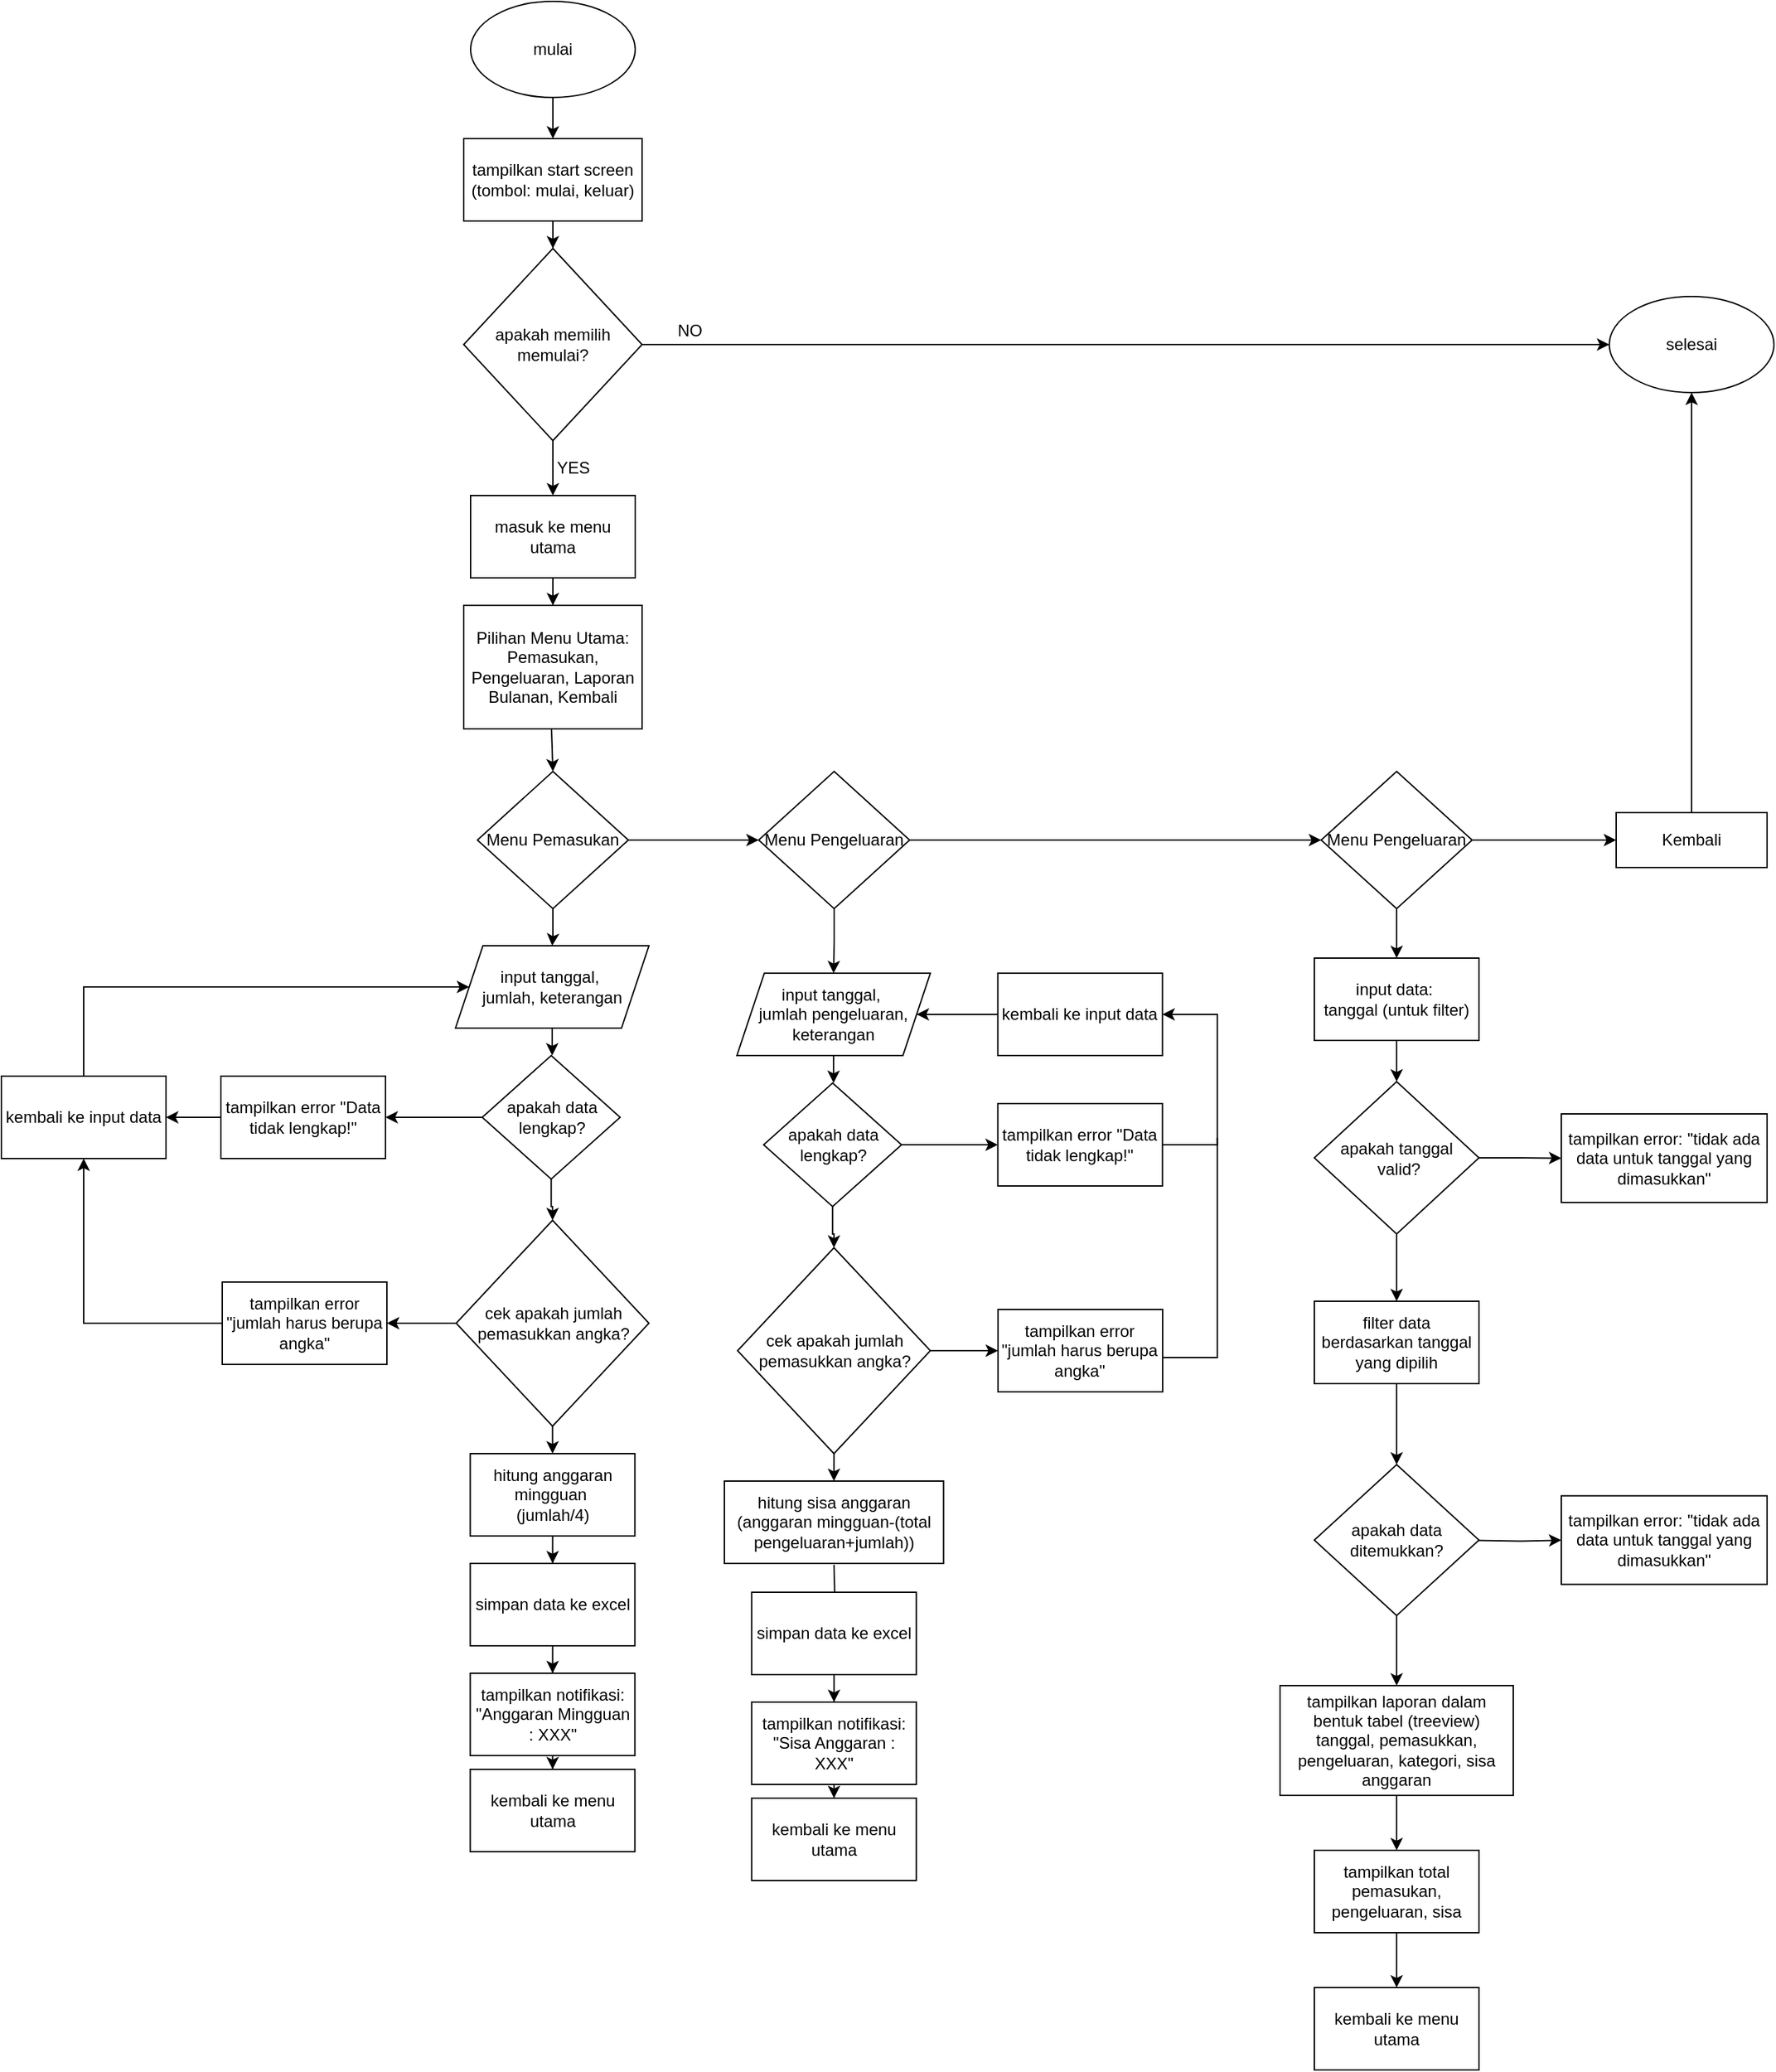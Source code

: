 <mxfile version="25.0.3">
  <diagram name="Page-1" id="LMiUluEqPKQMF0eDnGkF">
    <mxGraphModel dx="1723" dy="514" grid="1" gridSize="10" guides="1" tooltips="1" connect="1" arrows="1" fold="1" page="1" pageScale="1" pageWidth="850" pageHeight="1100" math="0" shadow="0">
      <root>
        <mxCell id="0" />
        <mxCell id="1" parent="0" />
        <mxCell id="Dw2VQppYvVU7_rb6V19i-4" style="edgeStyle=orthogonalEdgeStyle;rounded=0;orthogonalLoop=1;jettySize=auto;html=1;entryX=0.5;entryY=0;entryDx=0;entryDy=0;" edge="1" parent="1" source="Dw2VQppYvVU7_rb6V19i-1" target="Dw2VQppYvVU7_rb6V19i-3">
          <mxGeometry relative="1" as="geometry" />
        </mxCell>
        <mxCell id="Dw2VQppYvVU7_rb6V19i-1" value="mulai" style="ellipse;whiteSpace=wrap;html=1;" vertex="1" parent="1">
          <mxGeometry x="340" y="200" width="120" height="70" as="geometry" />
        </mxCell>
        <mxCell id="Dw2VQppYvVU7_rb6V19i-13" style="edgeStyle=orthogonalEdgeStyle;rounded=0;orthogonalLoop=1;jettySize=auto;html=1;entryX=0.5;entryY=0;entryDx=0;entryDy=0;" edge="1" parent="1" source="Dw2VQppYvVU7_rb6V19i-2" target="Dw2VQppYvVU7_rb6V19i-12">
          <mxGeometry relative="1" as="geometry" />
        </mxCell>
        <mxCell id="Dw2VQppYvVU7_rb6V19i-2" value="masuk ke menu utama" style="rounded=0;whiteSpace=wrap;html=1;" vertex="1" parent="1">
          <mxGeometry x="340" y="560" width="120" height="60" as="geometry" />
        </mxCell>
        <mxCell id="Dw2VQppYvVU7_rb6V19i-6" style="edgeStyle=orthogonalEdgeStyle;rounded=0;orthogonalLoop=1;jettySize=auto;html=1;entryX=0.5;entryY=0;entryDx=0;entryDy=0;" edge="1" parent="1" source="Dw2VQppYvVU7_rb6V19i-3" target="Dw2VQppYvVU7_rb6V19i-5">
          <mxGeometry relative="1" as="geometry" />
        </mxCell>
        <mxCell id="Dw2VQppYvVU7_rb6V19i-3" value="tampilkan start screen (tombol: mulai, keluar)" style="rounded=0;whiteSpace=wrap;html=1;" vertex="1" parent="1">
          <mxGeometry x="335" y="300" width="130" height="60" as="geometry" />
        </mxCell>
        <mxCell id="Dw2VQppYvVU7_rb6V19i-7" style="edgeStyle=orthogonalEdgeStyle;rounded=0;orthogonalLoop=1;jettySize=auto;html=1;entryX=0.5;entryY=0;entryDx=0;entryDy=0;" edge="1" parent="1" source="Dw2VQppYvVU7_rb6V19i-5" target="Dw2VQppYvVU7_rb6V19i-2">
          <mxGeometry relative="1" as="geometry">
            <mxPoint x="400" y="570" as="targetPoint" />
          </mxGeometry>
        </mxCell>
        <mxCell id="Dw2VQppYvVU7_rb6V19i-8" style="edgeStyle=orthogonalEdgeStyle;rounded=0;orthogonalLoop=1;jettySize=auto;html=1;" edge="1" parent="1" source="Dw2VQppYvVU7_rb6V19i-5" target="Dw2VQppYvVU7_rb6V19i-120">
          <mxGeometry relative="1" as="geometry">
            <mxPoint x="550" y="450" as="targetPoint" />
          </mxGeometry>
        </mxCell>
        <mxCell id="Dw2VQppYvVU7_rb6V19i-5" value="apakah memilih memulai?" style="rhombus;whiteSpace=wrap;html=1;" vertex="1" parent="1">
          <mxGeometry x="335" y="380" width="130" height="140" as="geometry" />
        </mxCell>
        <mxCell id="Dw2VQppYvVU7_rb6V19i-10" value="YES" style="text;html=1;align=center;verticalAlign=middle;whiteSpace=wrap;rounded=0;" vertex="1" parent="1">
          <mxGeometry x="385" y="525" width="60" height="30" as="geometry" />
        </mxCell>
        <mxCell id="Dw2VQppYvVU7_rb6V19i-11" value="NO" style="text;html=1;align=center;verticalAlign=middle;whiteSpace=wrap;rounded=0;" vertex="1" parent="1">
          <mxGeometry x="470" y="425" width="60" height="30" as="geometry" />
        </mxCell>
        <mxCell id="Dw2VQppYvVU7_rb6V19i-12" value="Pilihan Menu Utama:&lt;div&gt;Pemasukan, Pengeluaran, Laporan Bulanan, Kembali&lt;/div&gt;" style="rounded=0;whiteSpace=wrap;html=1;" vertex="1" parent="1">
          <mxGeometry x="335" y="640" width="130" height="90" as="geometry" />
        </mxCell>
        <mxCell id="Dw2VQppYvVU7_rb6V19i-17" value="" style="endArrow=classic;html=1;rounded=0;entryX=0.5;entryY=0;entryDx=0;entryDy=0;" edge="1" parent="1" target="Dw2VQppYvVU7_rb6V19i-113">
          <mxGeometry width="50" height="50" relative="1" as="geometry">
            <mxPoint x="399" y="730" as="sourcePoint" />
            <mxPoint x="399" y="770" as="targetPoint" />
          </mxGeometry>
        </mxCell>
        <mxCell id="Dw2VQppYvVU7_rb6V19i-25" style="edgeStyle=orthogonalEdgeStyle;rounded=0;orthogonalLoop=1;jettySize=auto;html=1;exitX=0.5;exitY=1;exitDx=0;exitDy=0;" edge="1" parent="1" source="Dw2VQppYvVU7_rb6V19i-113" target="Dw2VQppYvVU7_rb6V19i-26">
          <mxGeometry relative="1" as="geometry">
            <mxPoint x="399" y="888" as="targetPoint" />
            <mxPoint x="399.0" y="848" as="sourcePoint" />
          </mxGeometry>
        </mxCell>
        <mxCell id="Dw2VQppYvVU7_rb6V19i-121" style="edgeStyle=orthogonalEdgeStyle;rounded=0;orthogonalLoop=1;jettySize=auto;html=1;entryX=0.5;entryY=1;entryDx=0;entryDy=0;" edge="1" parent="1" source="Dw2VQppYvVU7_rb6V19i-22" target="Dw2VQppYvVU7_rb6V19i-120">
          <mxGeometry relative="1" as="geometry" />
        </mxCell>
        <mxCell id="Dw2VQppYvVU7_rb6V19i-22" value="Kembali" style="rounded=0;whiteSpace=wrap;html=1;" vertex="1" parent="1">
          <mxGeometry x="1175" y="791" width="110" height="40" as="geometry" />
        </mxCell>
        <mxCell id="Dw2VQppYvVU7_rb6V19i-91" style="edgeStyle=orthogonalEdgeStyle;rounded=0;orthogonalLoop=1;jettySize=auto;html=1;exitX=0.5;exitY=1;exitDx=0;exitDy=0;" edge="1" parent="1" source="Dw2VQppYvVU7_rb6V19i-117" target="Dw2VQppYvVU7_rb6V19i-90">
          <mxGeometry relative="1" as="geometry">
            <mxPoint x="1015" y="867" as="sourcePoint" />
          </mxGeometry>
        </mxCell>
        <mxCell id="Dw2VQppYvVU7_rb6V19i-27" style="edgeStyle=orthogonalEdgeStyle;rounded=0;orthogonalLoop=1;jettySize=auto;html=1;" edge="1" parent="1" source="Dw2VQppYvVU7_rb6V19i-26" target="Dw2VQppYvVU7_rb6V19i-29">
          <mxGeometry relative="1" as="geometry">
            <mxPoint x="399.5" y="1008" as="targetPoint" />
          </mxGeometry>
        </mxCell>
        <mxCell id="Dw2VQppYvVU7_rb6V19i-26" value="input tanggal,&amp;nbsp;&lt;div&gt;jumlah, keterangan&lt;/div&gt;" style="shape=parallelogram;perimeter=parallelogramPerimeter;whiteSpace=wrap;html=1;fixedSize=1;" vertex="1" parent="1">
          <mxGeometry x="329" y="888" width="141" height="60" as="geometry" />
        </mxCell>
        <mxCell id="Dw2VQppYvVU7_rb6V19i-30" style="edgeStyle=orthogonalEdgeStyle;rounded=0;orthogonalLoop=1;jettySize=auto;html=1;" edge="1" parent="1" source="Dw2VQppYvVU7_rb6V19i-29" target="Dw2VQppYvVU7_rb6V19i-31">
          <mxGeometry relative="1" as="geometry">
            <mxPoint x="399.5" y="1098" as="targetPoint" />
          </mxGeometry>
        </mxCell>
        <mxCell id="Dw2VQppYvVU7_rb6V19i-40" style="edgeStyle=orthogonalEdgeStyle;rounded=0;orthogonalLoop=1;jettySize=auto;html=1;" edge="1" parent="1" source="Dw2VQppYvVU7_rb6V19i-29" target="Dw2VQppYvVU7_rb6V19i-41">
          <mxGeometry relative="1" as="geometry">
            <mxPoint x="290" y="1013" as="targetPoint" />
          </mxGeometry>
        </mxCell>
        <mxCell id="Dw2VQppYvVU7_rb6V19i-29" value="apakah data lengkap?" style="rhombus;whiteSpace=wrap;html=1;" vertex="1" parent="1">
          <mxGeometry x="348.5" y="968" width="100.5" height="90" as="geometry" />
        </mxCell>
        <mxCell id="Dw2VQppYvVU7_rb6V19i-32" style="edgeStyle=orthogonalEdgeStyle;rounded=0;orthogonalLoop=1;jettySize=auto;html=1;" edge="1" parent="1" source="Dw2VQppYvVU7_rb6V19i-31" target="Dw2VQppYvVU7_rb6V19i-33">
          <mxGeometry relative="1" as="geometry">
            <mxPoint x="399.75" y="1288" as="targetPoint" />
          </mxGeometry>
        </mxCell>
        <mxCell id="Dw2VQppYvVU7_rb6V19i-44" style="edgeStyle=orthogonalEdgeStyle;rounded=0;orthogonalLoop=1;jettySize=auto;html=1;" edge="1" parent="1" source="Dw2VQppYvVU7_rb6V19i-31" target="Dw2VQppYvVU7_rb6V19i-45">
          <mxGeometry relative="1" as="geometry">
            <mxPoint x="260" y="1163" as="targetPoint" />
          </mxGeometry>
        </mxCell>
        <mxCell id="Dw2VQppYvVU7_rb6V19i-31" value="cek apakah jumlah pemasukkan angka?" style="rhombus;whiteSpace=wrap;html=1;" vertex="1" parent="1">
          <mxGeometry x="329.5" y="1088" width="140.5" height="150" as="geometry" />
        </mxCell>
        <mxCell id="Dw2VQppYvVU7_rb6V19i-34" style="edgeStyle=orthogonalEdgeStyle;rounded=0;orthogonalLoop=1;jettySize=auto;html=1;" edge="1" parent="1" source="Dw2VQppYvVU7_rb6V19i-33" target="Dw2VQppYvVU7_rb6V19i-35">
          <mxGeometry relative="1" as="geometry">
            <mxPoint x="399.75" y="1368" as="targetPoint" />
          </mxGeometry>
        </mxCell>
        <mxCell id="Dw2VQppYvVU7_rb6V19i-33" value="hitung anggaran mingguan&amp;nbsp;&lt;div&gt;(jumlah/4)&lt;/div&gt;" style="rounded=0;whiteSpace=wrap;html=1;" vertex="1" parent="1">
          <mxGeometry x="339.75" y="1258" width="120" height="60" as="geometry" />
        </mxCell>
        <mxCell id="Dw2VQppYvVU7_rb6V19i-36" style="edgeStyle=orthogonalEdgeStyle;rounded=0;orthogonalLoop=1;jettySize=auto;html=1;" edge="1" parent="1" source="Dw2VQppYvVU7_rb6V19i-35" target="Dw2VQppYvVU7_rb6V19i-37">
          <mxGeometry relative="1" as="geometry">
            <mxPoint x="399.75" y="1448" as="targetPoint" />
          </mxGeometry>
        </mxCell>
        <mxCell id="Dw2VQppYvVU7_rb6V19i-35" value="simpan data ke excel" style="rounded=0;whiteSpace=wrap;html=1;" vertex="1" parent="1">
          <mxGeometry x="339.75" y="1338" width="120" height="60" as="geometry" />
        </mxCell>
        <mxCell id="Dw2VQppYvVU7_rb6V19i-38" style="edgeStyle=orthogonalEdgeStyle;rounded=0;orthogonalLoop=1;jettySize=auto;html=1;" edge="1" parent="1" source="Dw2VQppYvVU7_rb6V19i-37" target="Dw2VQppYvVU7_rb6V19i-39">
          <mxGeometry relative="1" as="geometry">
            <mxPoint x="399.75" y="1518" as="targetPoint" />
          </mxGeometry>
        </mxCell>
        <mxCell id="Dw2VQppYvVU7_rb6V19i-37" value="tampilkan notifikasi: &quot;Anggaran Mingguan : XXX&quot;" style="rounded=0;whiteSpace=wrap;html=1;" vertex="1" parent="1">
          <mxGeometry x="339.75" y="1418" width="120" height="60" as="geometry" />
        </mxCell>
        <mxCell id="Dw2VQppYvVU7_rb6V19i-39" value="kembali ke menu utama" style="rounded=0;whiteSpace=wrap;html=1;" vertex="1" parent="1">
          <mxGeometry x="339.75" y="1488" width="120" height="60" as="geometry" />
        </mxCell>
        <mxCell id="Dw2VQppYvVU7_rb6V19i-42" style="edgeStyle=orthogonalEdgeStyle;rounded=0;orthogonalLoop=1;jettySize=auto;html=1;" edge="1" parent="1" source="Dw2VQppYvVU7_rb6V19i-41" target="Dw2VQppYvVU7_rb6V19i-43">
          <mxGeometry relative="1" as="geometry">
            <mxPoint x="110" y="1013" as="targetPoint" />
          </mxGeometry>
        </mxCell>
        <mxCell id="Dw2VQppYvVU7_rb6V19i-41" value="tampilkan error &quot;Data tidak lengkap!&quot;" style="rounded=0;whiteSpace=wrap;html=1;" vertex="1" parent="1">
          <mxGeometry x="158" y="983" width="120" height="60" as="geometry" />
        </mxCell>
        <mxCell id="Dw2VQppYvVU7_rb6V19i-50" style="edgeStyle=orthogonalEdgeStyle;rounded=0;orthogonalLoop=1;jettySize=auto;html=1;entryX=0;entryY=0.5;entryDx=0;entryDy=0;" edge="1" parent="1" source="Dw2VQppYvVU7_rb6V19i-43" target="Dw2VQppYvVU7_rb6V19i-26">
          <mxGeometry relative="1" as="geometry">
            <mxPoint x="110" y="848" as="targetPoint" />
            <Array as="points">
              <mxPoint x="58" y="918" />
            </Array>
          </mxGeometry>
        </mxCell>
        <mxCell id="Dw2VQppYvVU7_rb6V19i-43" value="kembali ke input data" style="rounded=0;whiteSpace=wrap;html=1;" vertex="1" parent="1">
          <mxGeometry x="-2" y="983" width="120" height="60" as="geometry" />
        </mxCell>
        <mxCell id="Dw2VQppYvVU7_rb6V19i-46" style="edgeStyle=orthogonalEdgeStyle;rounded=0;orthogonalLoop=1;jettySize=auto;html=1;entryX=0.5;entryY=1;entryDx=0;entryDy=0;" edge="1" parent="1" source="Dw2VQppYvVU7_rb6V19i-45" target="Dw2VQppYvVU7_rb6V19i-43">
          <mxGeometry relative="1" as="geometry">
            <mxPoint x="130" y="1163" as="targetPoint" />
          </mxGeometry>
        </mxCell>
        <mxCell id="Dw2VQppYvVU7_rb6V19i-45" value="tampilkan error &quot;jumlah harus berupa angka&quot;" style="rounded=0;whiteSpace=wrap;html=1;" vertex="1" parent="1">
          <mxGeometry x="159" y="1133" width="120" height="60" as="geometry" />
        </mxCell>
        <mxCell id="Dw2VQppYvVU7_rb6V19i-51" style="edgeStyle=orthogonalEdgeStyle;rounded=0;orthogonalLoop=1;jettySize=auto;html=1;" edge="1" parent="1" target="Dw2VQppYvVU7_rb6V19i-53" source="Dw2VQppYvVU7_rb6V19i-115">
          <mxGeometry relative="1" as="geometry">
            <mxPoint x="606.12" y="908" as="targetPoint" />
            <mxPoint x="606.12" y="868" as="sourcePoint" />
          </mxGeometry>
        </mxCell>
        <mxCell id="Dw2VQppYvVU7_rb6V19i-52" style="edgeStyle=orthogonalEdgeStyle;rounded=0;orthogonalLoop=1;jettySize=auto;html=1;" edge="1" parent="1" source="Dw2VQppYvVU7_rb6V19i-53" target="Dw2VQppYvVU7_rb6V19i-56">
          <mxGeometry relative="1" as="geometry">
            <mxPoint x="604.62" y="1028" as="targetPoint" />
          </mxGeometry>
        </mxCell>
        <mxCell id="Dw2VQppYvVU7_rb6V19i-53" value="input tanggal,&amp;nbsp;&lt;div&gt;jumlah pengeluaran, keterangan&lt;/div&gt;" style="shape=parallelogram;perimeter=parallelogramPerimeter;whiteSpace=wrap;html=1;fixedSize=1;" vertex="1" parent="1">
          <mxGeometry x="534.12" y="908" width="141" height="60" as="geometry" />
        </mxCell>
        <mxCell id="Dw2VQppYvVU7_rb6V19i-54" style="edgeStyle=orthogonalEdgeStyle;rounded=0;orthogonalLoop=1;jettySize=auto;html=1;" edge="1" parent="1" source="Dw2VQppYvVU7_rb6V19i-56" target="Dw2VQppYvVU7_rb6V19i-59">
          <mxGeometry relative="1" as="geometry">
            <mxPoint x="604.62" y="1118" as="targetPoint" />
          </mxGeometry>
        </mxCell>
        <mxCell id="Dw2VQppYvVU7_rb6V19i-84" style="edgeStyle=orthogonalEdgeStyle;rounded=0;orthogonalLoop=1;jettySize=auto;html=1;exitX=1;exitY=0.5;exitDx=0;exitDy=0;" edge="1" parent="1" source="Dw2VQppYvVU7_rb6V19i-56" target="Dw2VQppYvVU7_rb6V19i-81">
          <mxGeometry relative="1" as="geometry">
            <mxPoint x="671.034" y="1033.077" as="sourcePoint" />
          </mxGeometry>
        </mxCell>
        <mxCell id="Dw2VQppYvVU7_rb6V19i-56" value="apakah data lengkap?" style="rhombus;whiteSpace=wrap;html=1;" vertex="1" parent="1">
          <mxGeometry x="553.62" y="988" width="100.5" height="90" as="geometry" />
        </mxCell>
        <mxCell id="Dw2VQppYvVU7_rb6V19i-57" style="edgeStyle=orthogonalEdgeStyle;rounded=0;orthogonalLoop=1;jettySize=auto;html=1;" edge="1" parent="1" source="Dw2VQppYvVU7_rb6V19i-59" target="Dw2VQppYvVU7_rb6V19i-61">
          <mxGeometry relative="1" as="geometry">
            <mxPoint x="604.87" y="1308" as="targetPoint" />
          </mxGeometry>
        </mxCell>
        <mxCell id="Dw2VQppYvVU7_rb6V19i-85" style="edgeStyle=orthogonalEdgeStyle;rounded=0;orthogonalLoop=1;jettySize=auto;html=1;exitX=1;exitY=0.5;exitDx=0;exitDy=0;" edge="1" parent="1" source="Dw2VQppYvVU7_rb6V19i-59" target="Dw2VQppYvVU7_rb6V19i-82">
          <mxGeometry relative="1" as="geometry">
            <mxPoint x="704.62" y="1258" as="sourcePoint" />
          </mxGeometry>
        </mxCell>
        <mxCell id="Dw2VQppYvVU7_rb6V19i-59" value="cek apakah jumlah pemasukkan angka?" style="rhombus;whiteSpace=wrap;html=1;" vertex="1" parent="1">
          <mxGeometry x="534.62" y="1108" width="140.5" height="150" as="geometry" />
        </mxCell>
        <mxCell id="Dw2VQppYvVU7_rb6V19i-60" style="edgeStyle=orthogonalEdgeStyle;rounded=0;orthogonalLoop=1;jettySize=auto;html=1;" edge="1" parent="1" target="Dw2VQppYvVU7_rb6V19i-63">
          <mxGeometry relative="1" as="geometry">
            <mxPoint x="604.87" y="1389" as="targetPoint" />
            <mxPoint x="604.893" y="1339" as="sourcePoint" />
          </mxGeometry>
        </mxCell>
        <mxCell id="Dw2VQppYvVU7_rb6V19i-61" value="hitung sisa anggaran (anggaran mingguan-(total pengeluaran+jumlah))" style="rounded=0;whiteSpace=wrap;html=1;" vertex="1" parent="1">
          <mxGeometry x="525.0" y="1278" width="159.75" height="60" as="geometry" />
        </mxCell>
        <mxCell id="Dw2VQppYvVU7_rb6V19i-62" style="edgeStyle=orthogonalEdgeStyle;rounded=0;orthogonalLoop=1;jettySize=auto;html=1;" edge="1" parent="1" source="Dw2VQppYvVU7_rb6V19i-63" target="Dw2VQppYvVU7_rb6V19i-65">
          <mxGeometry relative="1" as="geometry">
            <mxPoint x="604.87" y="1469" as="targetPoint" />
          </mxGeometry>
        </mxCell>
        <mxCell id="Dw2VQppYvVU7_rb6V19i-63" value="simpan data ke excel" style="rounded=0;whiteSpace=wrap;html=1;" vertex="1" parent="1">
          <mxGeometry x="544.87" y="1359" width="120" height="60" as="geometry" />
        </mxCell>
        <mxCell id="Dw2VQppYvVU7_rb6V19i-64" style="edgeStyle=orthogonalEdgeStyle;rounded=0;orthogonalLoop=1;jettySize=auto;html=1;" edge="1" parent="1" source="Dw2VQppYvVU7_rb6V19i-65" target="Dw2VQppYvVU7_rb6V19i-66">
          <mxGeometry relative="1" as="geometry">
            <mxPoint x="604.87" y="1539" as="targetPoint" />
          </mxGeometry>
        </mxCell>
        <mxCell id="Dw2VQppYvVU7_rb6V19i-65" value="tampilkan notifikasi: &quot;Sisa Anggaran : XXX&quot;" style="rounded=0;whiteSpace=wrap;html=1;" vertex="1" parent="1">
          <mxGeometry x="544.87" y="1439" width="120" height="60" as="geometry" />
        </mxCell>
        <mxCell id="Dw2VQppYvVU7_rb6V19i-66" value="kembali ke menu utama" style="rounded=0;whiteSpace=wrap;html=1;" vertex="1" parent="1">
          <mxGeometry x="544.87" y="1509" width="120" height="60" as="geometry" />
        </mxCell>
        <mxCell id="Dw2VQppYvVU7_rb6V19i-86" style="edgeStyle=orthogonalEdgeStyle;rounded=0;orthogonalLoop=1;jettySize=auto;html=1;entryX=1;entryY=0.5;entryDx=0;entryDy=0;" edge="1" parent="1" source="Dw2VQppYvVU7_rb6V19i-81" target="Dw2VQppYvVU7_rb6V19i-83">
          <mxGeometry relative="1" as="geometry">
            <mxPoint x="904.3" y="1288.0" as="targetPoint" />
            <Array as="points">
              <mxPoint x="884.3" y="1033" />
              <mxPoint x="884.3" y="938" />
            </Array>
          </mxGeometry>
        </mxCell>
        <mxCell id="Dw2VQppYvVU7_rb6V19i-81" value="tampilkan error &quot;Data tidak lengkap!&quot;" style="rounded=0;whiteSpace=wrap;html=1;" vertex="1" parent="1">
          <mxGeometry x="724.3" y="1003" width="120" height="60" as="geometry" />
        </mxCell>
        <mxCell id="Dw2VQppYvVU7_rb6V19i-82" value="tampilkan error &quot;jumlah harus berupa angka&quot;" style="rounded=0;whiteSpace=wrap;html=1;" vertex="1" parent="1">
          <mxGeometry x="724.43" y="1153" width="120" height="60" as="geometry" />
        </mxCell>
        <mxCell id="Dw2VQppYvVU7_rb6V19i-83" value="kembali ke input data" style="rounded=0;whiteSpace=wrap;html=1;" vertex="1" parent="1">
          <mxGeometry x="724.3" y="908" width="120" height="60" as="geometry" />
        </mxCell>
        <mxCell id="Dw2VQppYvVU7_rb6V19i-88" value="" style="endArrow=none;html=1;rounded=0;" edge="1" parent="1">
          <mxGeometry width="50" height="50" relative="1" as="geometry">
            <mxPoint x="844.3" y="1188" as="sourcePoint" />
            <mxPoint x="884.3" y="1028" as="targetPoint" />
            <Array as="points">
              <mxPoint x="884.3" y="1188" />
            </Array>
          </mxGeometry>
        </mxCell>
        <mxCell id="Dw2VQppYvVU7_rb6V19i-89" value="" style="endArrow=classic;html=1;rounded=0;entryX=1;entryY=0.5;entryDx=0;entryDy=0;" edge="1" parent="1" target="Dw2VQppYvVU7_rb6V19i-53">
          <mxGeometry width="50" height="50" relative="1" as="geometry">
            <mxPoint x="724.3" y="938" as="sourcePoint" />
            <mxPoint x="704.8" y="938.0" as="targetPoint" />
          </mxGeometry>
        </mxCell>
        <mxCell id="Dw2VQppYvVU7_rb6V19i-94" style="edgeStyle=orthogonalEdgeStyle;rounded=0;orthogonalLoop=1;jettySize=auto;html=1;" edge="1" parent="1" source="Dw2VQppYvVU7_rb6V19i-90" target="Dw2VQppYvVU7_rb6V19i-95">
          <mxGeometry relative="1" as="geometry">
            <mxPoint x="1015.0" y="987.0" as="targetPoint" />
          </mxGeometry>
        </mxCell>
        <mxCell id="Dw2VQppYvVU7_rb6V19i-90" value="input data:&amp;nbsp;&lt;div&gt;tanggal (untuk filter)&lt;/div&gt;" style="rounded=0;whiteSpace=wrap;html=1;" vertex="1" parent="1">
          <mxGeometry x="955" y="897" width="120" height="60" as="geometry" />
        </mxCell>
        <mxCell id="Dw2VQppYvVU7_rb6V19i-97" value="" style="edgeStyle=orthogonalEdgeStyle;rounded=0;orthogonalLoop=1;jettySize=auto;html=1;" edge="1" parent="1" source="Dw2VQppYvVU7_rb6V19i-95" target="Dw2VQppYvVU7_rb6V19i-96">
          <mxGeometry relative="1" as="geometry" />
        </mxCell>
        <mxCell id="Dw2VQppYvVU7_rb6V19i-109" value="" style="edgeStyle=orthogonalEdgeStyle;rounded=0;orthogonalLoop=1;jettySize=auto;html=1;" edge="1" parent="1" source="Dw2VQppYvVU7_rb6V19i-95" target="Dw2VQppYvVU7_rb6V19i-108">
          <mxGeometry relative="1" as="geometry" />
        </mxCell>
        <mxCell id="Dw2VQppYvVU7_rb6V19i-95" value="apakah tanggal&lt;div&gt;&amp;nbsp;valid?&lt;/div&gt;" style="rhombus;whiteSpace=wrap;html=1;" vertex="1" parent="1">
          <mxGeometry x="955" y="987" width="120" height="111" as="geometry" />
        </mxCell>
        <mxCell id="Dw2VQppYvVU7_rb6V19i-99" value="" style="edgeStyle=orthogonalEdgeStyle;rounded=0;orthogonalLoop=1;jettySize=auto;html=1;" edge="1" parent="1" source="Dw2VQppYvVU7_rb6V19i-96" target="Dw2VQppYvVU7_rb6V19i-98">
          <mxGeometry relative="1" as="geometry" />
        </mxCell>
        <mxCell id="Dw2VQppYvVU7_rb6V19i-96" value="filter data berdasarkan tanggal yang dipilih" style="whiteSpace=wrap;html=1;" vertex="1" parent="1">
          <mxGeometry x="955" y="1147" width="120" height="60" as="geometry" />
        </mxCell>
        <mxCell id="Dw2VQppYvVU7_rb6V19i-101" value="" style="edgeStyle=orthogonalEdgeStyle;rounded=0;orthogonalLoop=1;jettySize=auto;html=1;" edge="1" parent="1" source="Dw2VQppYvVU7_rb6V19i-98" target="Dw2VQppYvVU7_rb6V19i-100">
          <mxGeometry relative="1" as="geometry" />
        </mxCell>
        <mxCell id="Dw2VQppYvVU7_rb6V19i-98" value="apakah data ditemukkan?" style="rhombus;whiteSpace=wrap;html=1;" vertex="1" parent="1">
          <mxGeometry x="955" y="1266" width="120" height="110" as="geometry" />
        </mxCell>
        <mxCell id="Dw2VQppYvVU7_rb6V19i-103" value="" style="edgeStyle=orthogonalEdgeStyle;rounded=0;orthogonalLoop=1;jettySize=auto;html=1;" edge="1" parent="1" source="Dw2VQppYvVU7_rb6V19i-100" target="Dw2VQppYvVU7_rb6V19i-102">
          <mxGeometry relative="1" as="geometry" />
        </mxCell>
        <mxCell id="Dw2VQppYvVU7_rb6V19i-100" value="tampilkan laporan dalam bentuk tabel (treeview)&lt;div&gt;tanggal, pemasukkan, pengeluaran, kategori, sisa anggaran&lt;/div&gt;" style="whiteSpace=wrap;html=1;" vertex="1" parent="1">
          <mxGeometry x="930" y="1427" width="170" height="80" as="geometry" />
        </mxCell>
        <mxCell id="Dw2VQppYvVU7_rb6V19i-105" value="" style="edgeStyle=orthogonalEdgeStyle;rounded=0;orthogonalLoop=1;jettySize=auto;html=1;" edge="1" parent="1" source="Dw2VQppYvVU7_rb6V19i-102" target="Dw2VQppYvVU7_rb6V19i-104">
          <mxGeometry relative="1" as="geometry" />
        </mxCell>
        <mxCell id="Dw2VQppYvVU7_rb6V19i-102" value="tampilkan total pemasukan, pengeluaran, sisa" style="whiteSpace=wrap;html=1;" vertex="1" parent="1">
          <mxGeometry x="955" y="1547" width="120" height="60" as="geometry" />
        </mxCell>
        <mxCell id="Dw2VQppYvVU7_rb6V19i-104" value="kembali ke menu utama" style="whiteSpace=wrap;html=1;" vertex="1" parent="1">
          <mxGeometry x="955" y="1647" width="120" height="60" as="geometry" />
        </mxCell>
        <mxCell id="Dw2VQppYvVU7_rb6V19i-108" value="tampilkan error: &quot;tidak ada data untuk tanggal yang dimasukkan&quot;" style="whiteSpace=wrap;html=1;" vertex="1" parent="1">
          <mxGeometry x="1135" y="1010.5" width="150" height="64.5" as="geometry" />
        </mxCell>
        <mxCell id="Dw2VQppYvVU7_rb6V19i-110" value="" style="edgeStyle=orthogonalEdgeStyle;rounded=0;orthogonalLoop=1;jettySize=auto;html=1;" edge="1" parent="1" target="Dw2VQppYvVU7_rb6V19i-111">
          <mxGeometry relative="1" as="geometry">
            <mxPoint x="1075" y="1321.25" as="sourcePoint" />
          </mxGeometry>
        </mxCell>
        <mxCell id="Dw2VQppYvVU7_rb6V19i-111" value="tampilkan error: &quot;tidak ada data untuk tanggal yang dimasukkan&quot;" style="whiteSpace=wrap;html=1;" vertex="1" parent="1">
          <mxGeometry x="1135" y="1288.75" width="150" height="64.5" as="geometry" />
        </mxCell>
        <mxCell id="Dw2VQppYvVU7_rb6V19i-116" value="" style="edgeStyle=orthogonalEdgeStyle;rounded=0;orthogonalLoop=1;jettySize=auto;html=1;" edge="1" parent="1" source="Dw2VQppYvVU7_rb6V19i-113" target="Dw2VQppYvVU7_rb6V19i-115">
          <mxGeometry relative="1" as="geometry" />
        </mxCell>
        <mxCell id="Dw2VQppYvVU7_rb6V19i-113" value="Menu Pemasukan" style="rhombus;whiteSpace=wrap;html=1;" vertex="1" parent="1">
          <mxGeometry x="345" y="761" width="110" height="100" as="geometry" />
        </mxCell>
        <mxCell id="Dw2VQppYvVU7_rb6V19i-118" value="" style="edgeStyle=orthogonalEdgeStyle;rounded=0;orthogonalLoop=1;jettySize=auto;html=1;" edge="1" parent="1" source="Dw2VQppYvVU7_rb6V19i-115" target="Dw2VQppYvVU7_rb6V19i-117">
          <mxGeometry relative="1" as="geometry" />
        </mxCell>
        <mxCell id="Dw2VQppYvVU7_rb6V19i-115" value="Menu Pengeluaran" style="rhombus;whiteSpace=wrap;html=1;" vertex="1" parent="1">
          <mxGeometry x="550" y="761" width="110" height="100" as="geometry" />
        </mxCell>
        <mxCell id="Dw2VQppYvVU7_rb6V19i-119" value="" style="edgeStyle=orthogonalEdgeStyle;rounded=0;orthogonalLoop=1;jettySize=auto;html=1;" edge="1" parent="1" source="Dw2VQppYvVU7_rb6V19i-117" target="Dw2VQppYvVU7_rb6V19i-22">
          <mxGeometry relative="1" as="geometry" />
        </mxCell>
        <mxCell id="Dw2VQppYvVU7_rb6V19i-117" value="Menu Pengeluaran" style="rhombus;whiteSpace=wrap;html=1;" vertex="1" parent="1">
          <mxGeometry x="960" y="761" width="110" height="100" as="geometry" />
        </mxCell>
        <mxCell id="Dw2VQppYvVU7_rb6V19i-120" value="selesai" style="ellipse;whiteSpace=wrap;html=1;" vertex="1" parent="1">
          <mxGeometry x="1170" y="415" width="120" height="70" as="geometry" />
        </mxCell>
      </root>
    </mxGraphModel>
  </diagram>
</mxfile>
